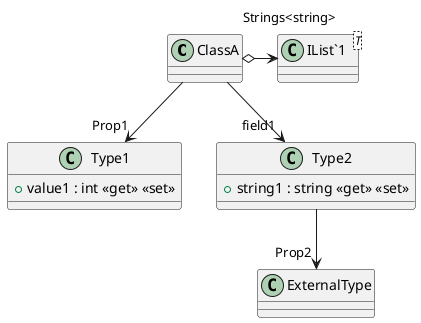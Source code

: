 @startuml
class ClassA {
}
class Type1 {
    + value1 : int <<get>> <<set>>
}
class Type2 {
    + string1 : string <<get>> <<set>>
}
class "IList`1"<T> {
}
ClassA o-> "Strings<string>" "IList`1"
ClassA --> "Prop1" Type1
ClassA --> "field1" Type2
Type2 --> "Prop2" ExternalType
@enduml
